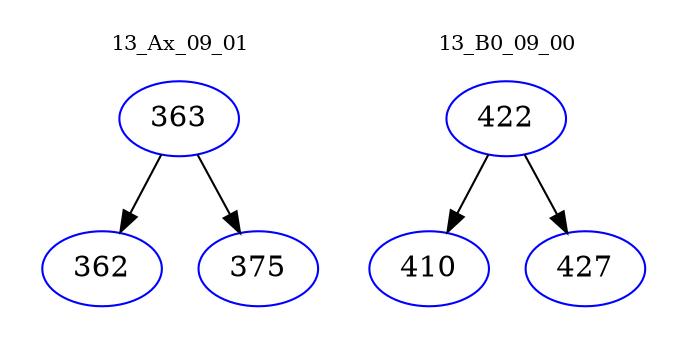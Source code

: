 digraph{
subgraph cluster_0 {
color = white
label = "13_Ax_09_01";
fontsize=10;
T0_363 [label="363", color="blue"]
T0_363 -> T0_362 [color="black"]
T0_362 [label="362", color="blue"]
T0_363 -> T0_375 [color="black"]
T0_375 [label="375", color="blue"]
}
subgraph cluster_1 {
color = white
label = "13_B0_09_00";
fontsize=10;
T1_422 [label="422", color="blue"]
T1_422 -> T1_410 [color="black"]
T1_410 [label="410", color="blue"]
T1_422 -> T1_427 [color="black"]
T1_427 [label="427", color="blue"]
}
}
